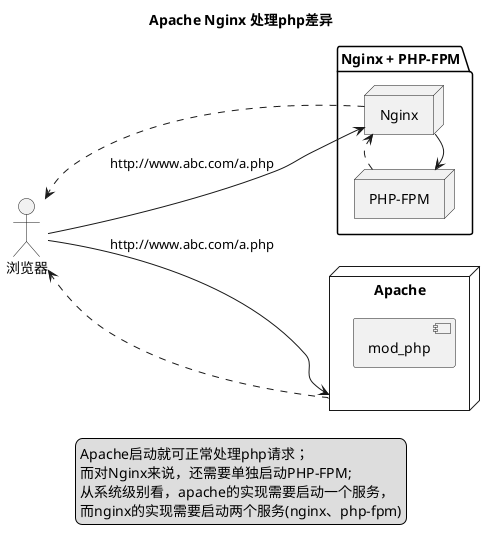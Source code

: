 @startuml
title Apache Nginx 处理php差异
left to right direction
 "浏览器" as browser

node Apache {
    [mod_php]
}

browser ---> Apache: http://www.abc.com/a.php
Apache ...> browser



package "Nginx + PHP-FPM"  as nginx_php {
    node Nginx
    node "PHP-FPM" as php_fpm
}

browser ---> Nginx: http://www.abc.com/a.php

Nginx -> php_fpm
php_fpm .> Nginx
Nginx .> browser

legend center
    Apache启动就可正常处理php请求；
    而对Nginx来说，还需要单独启动PHP-FPM;
    从系统级别看，apache的实现需要启动一个服务，
    而nginx的实现需要启动两个服务(nginx、php-fpm)
endlegend

@enduml